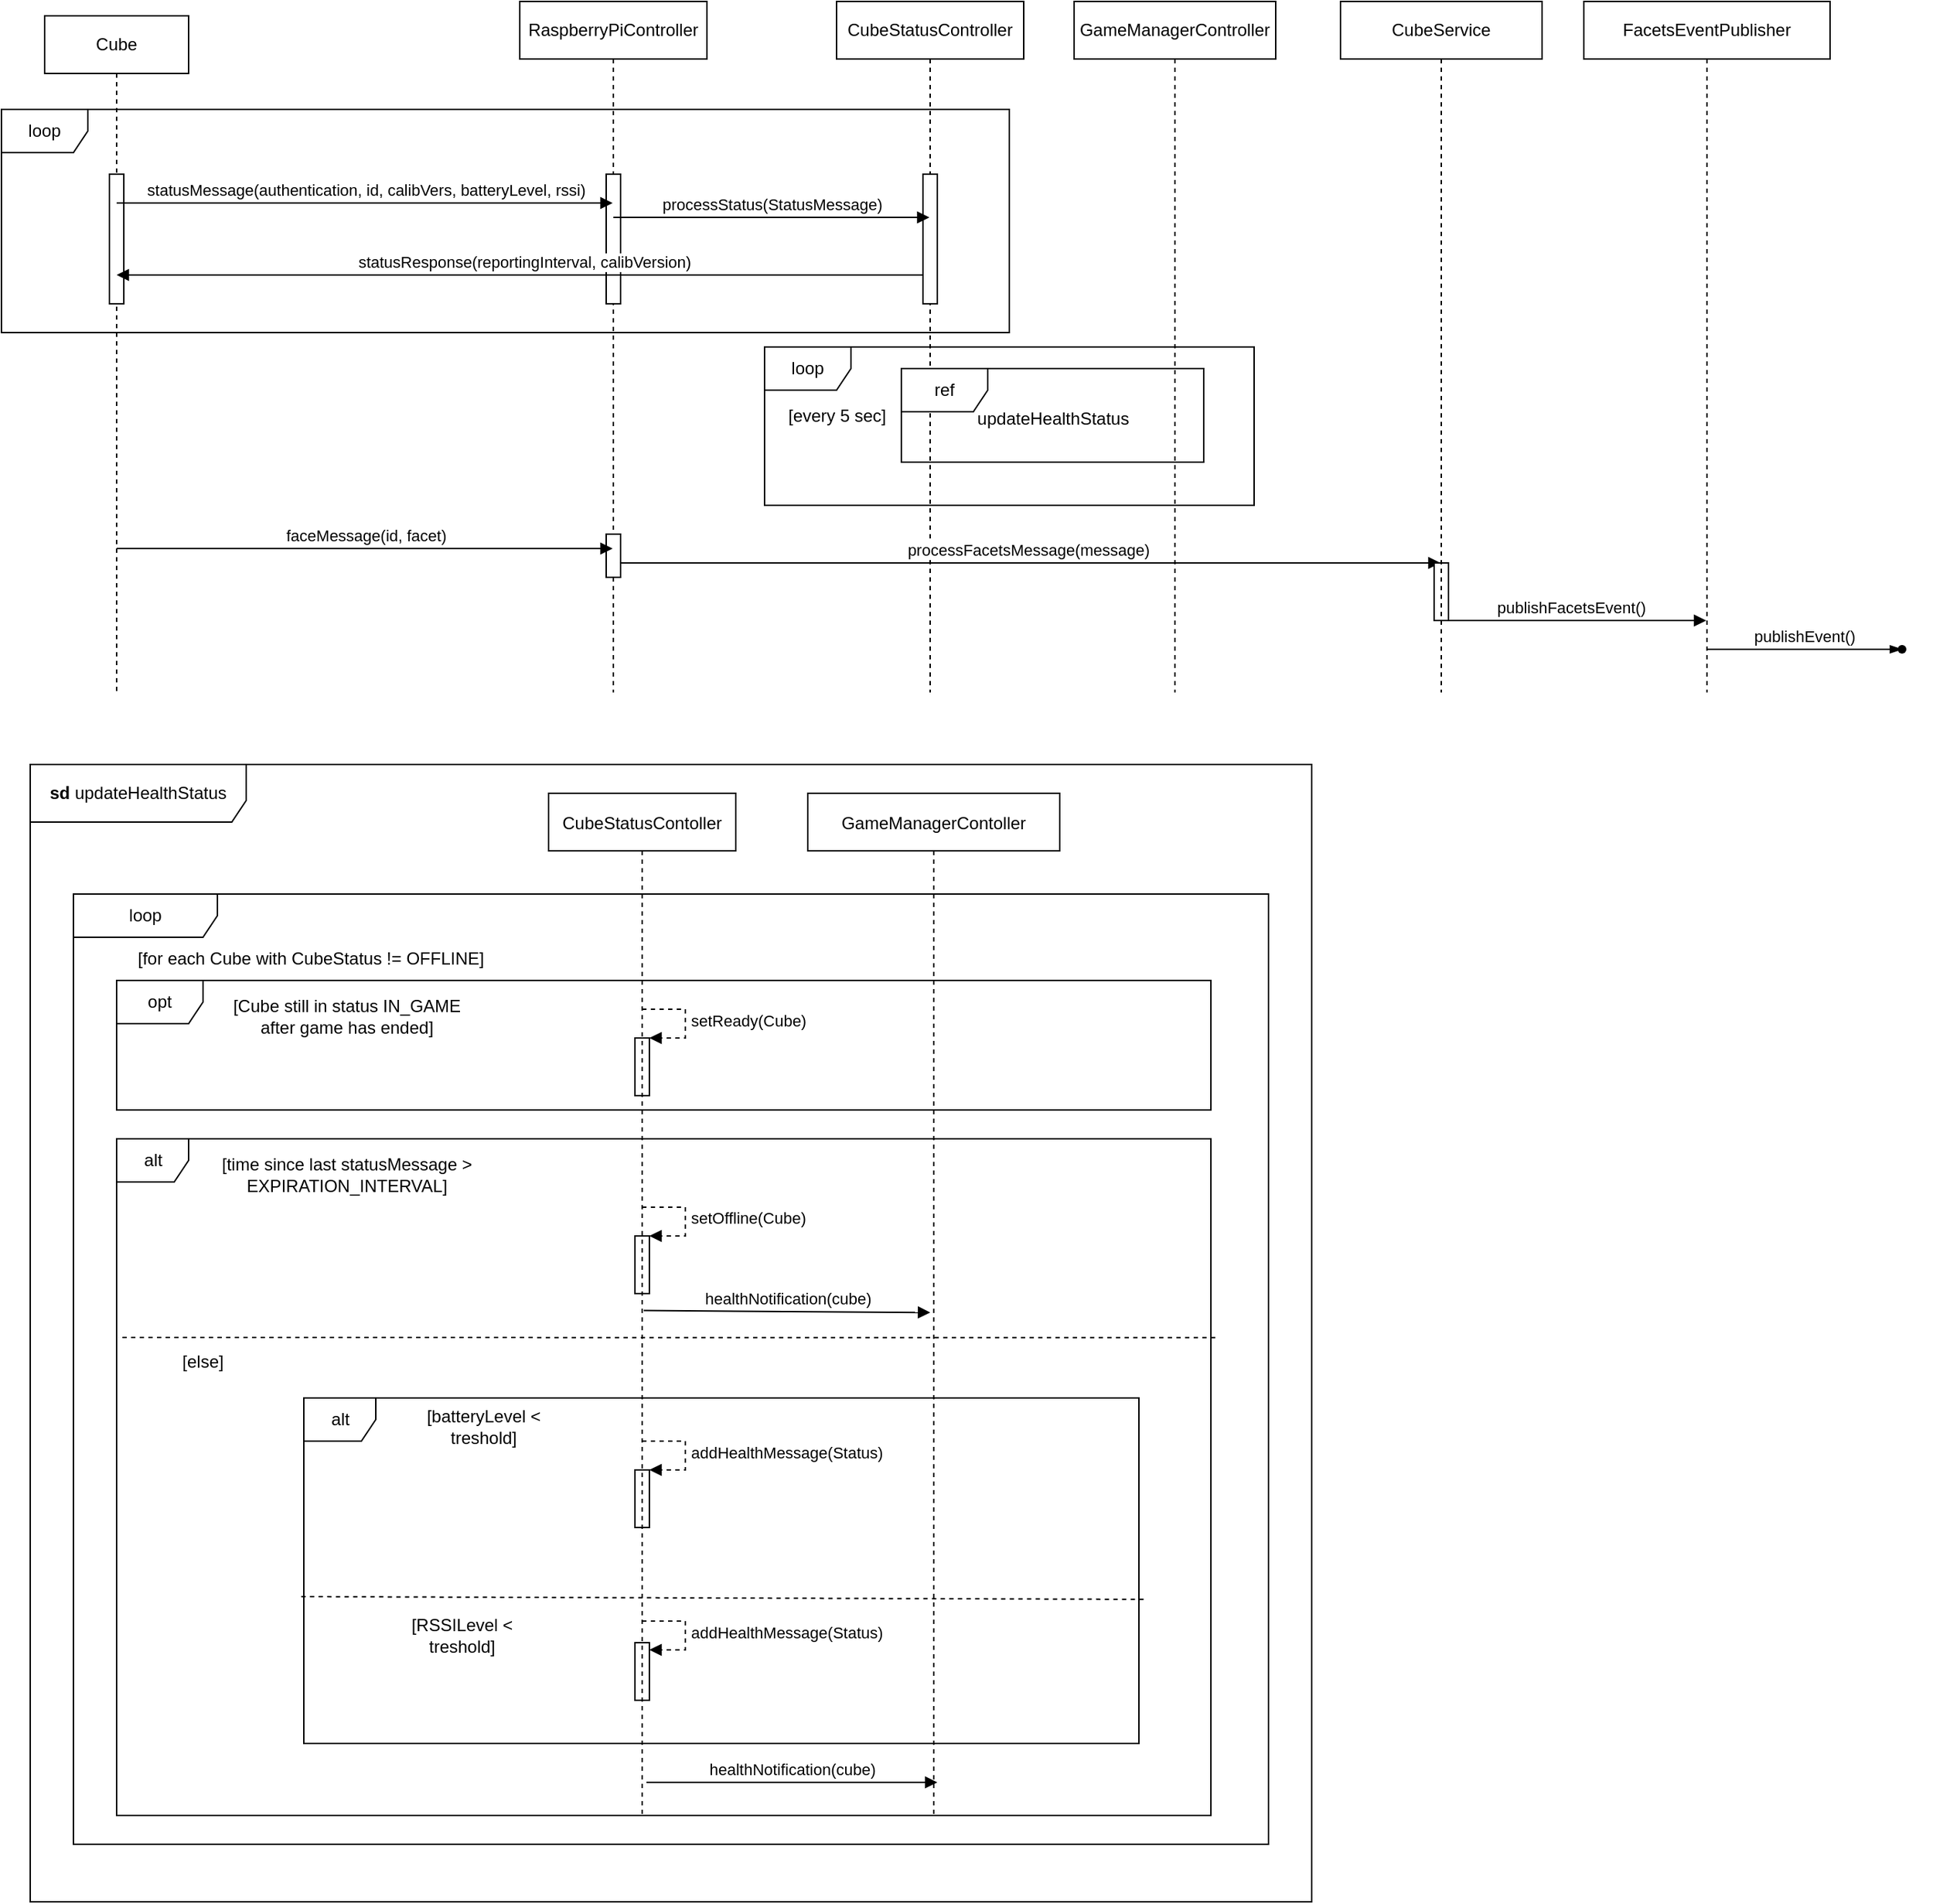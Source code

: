 <mxfile version="14.7.9" type="device"><diagram id="kgpKYQtTHZ0yAKxKKP6v" name="Page-1"><mxGraphModel dx="2422" dy="6404" grid="1" gridSize="10" guides="1" tooltips="1" connect="1" arrows="1" fold="1" page="1" pageScale="1" pageWidth="1000" pageHeight="1400" math="0" shadow="0"><root><mxCell id="0"/><mxCell id="1" parent="0"/><mxCell id="Xp7EoYy_-rGSUlEjASUu-9" value="loop" style="shape=umlFrame;whiteSpace=wrap;html=1;width=100;height=30;" parent="1" vertex="1"><mxGeometry x="-930" y="-4960" width="830" height="660" as="geometry"/></mxCell><mxCell id="Xp7EoYy_-rGSUlEjASUu-8" value="&lt;b&gt;sd&lt;/b&gt; updateHealthStatus" style="shape=umlFrame;whiteSpace=wrap;html=1;width=150;height=40;" parent="1" vertex="1"><mxGeometry x="-960" y="-5050" width="890" height="790" as="geometry"/></mxCell><mxCell id="5-QtTw6PsyDtX9-bifsG-30" value="alt" style="shape=umlFrame;tabPosition=left;html=1;boundedLbl=1;labelInHeader=1;width=50;height=30;" parent="1" vertex="1"><mxGeometry x="-770" y="-4610" width="580" height="240" as="geometry"/></mxCell><mxCell id="5-QtTw6PsyDtX9-bifsG-1" value="alt" style="shape=umlFrame;tabPosition=left;html=1;boundedLbl=1;labelInHeader=1;width=50;height=30;" parent="1" vertex="1"><mxGeometry x="-900" y="-4790" width="760" height="470" as="geometry"/></mxCell><mxCell id="Xp7EoYy_-rGSUlEjASUu-1" value="opt" style="shape=umlFrame;whiteSpace=wrap;html=1;" parent="1" vertex="1"><mxGeometry x="-900" y="-4900" width="760" height="90" as="geometry"/></mxCell><mxCell id="3nuBFxr9cyL0pnOWT2aG-1" value="CubeStatusContoller" style="shape=umlLifeline;perimeter=lifelinePerimeter;container=1;collapsible=0;recursiveResize=0;rounded=0;shadow=0;strokeWidth=1;" parent="1" vertex="1"><mxGeometry x="-600" y="-5030" width="130" height="710" as="geometry"/></mxCell><mxCell id="3nuBFxr9cyL0pnOWT2aG-5" value="GameManagerContoller" style="shape=umlLifeline;perimeter=lifelinePerimeter;container=1;collapsible=0;recursiveResize=0;rounded=0;shadow=0;strokeWidth=1;" parent="1" vertex="1"><mxGeometry x="-420" y="-5030" width="175" height="710" as="geometry"/></mxCell><mxCell id="5-QtTw6PsyDtX9-bifsG-11" value="[time since last statusMessage &amp;gt; EXPIRATION_INTERVAL]" style="text;html=1;strokeColor=none;fillColor=none;align=center;verticalAlign=middle;whiteSpace=wrap;rounded=0;" parent="1" vertex="1"><mxGeometry x="-840" y="-4780" width="200" height="30" as="geometry"/></mxCell><mxCell id="5-QtTw6PsyDtX9-bifsG-16" value="" style="html=1;points=[];perimeter=orthogonalPerimeter;fillColor=none;" parent="1" vertex="1"><mxGeometry x="-540" y="-4722.5" width="10" height="40" as="geometry"/></mxCell><mxCell id="5-QtTw6PsyDtX9-bifsG-17" value="setOffline(Cube)" style="edgeStyle=orthogonalEdgeStyle;html=1;align=left;spacingLeft=2;endArrow=block;rounded=0;entryX=1;entryY=0;dashed=1;" parent="1" target="5-QtTw6PsyDtX9-bifsG-16" edge="1"><mxGeometry relative="1" as="geometry"><mxPoint x="-535" y="-4742.5" as="sourcePoint"/><Array as="points"><mxPoint x="-505" y="-4742.5"/></Array></mxGeometry></mxCell><mxCell id="5-QtTw6PsyDtX9-bifsG-18" value="healthNotification(cube)" style="html=1;verticalAlign=bottom;endArrow=block;exitX=0.508;exitY=0.506;exitDx=0;exitDy=0;exitPerimeter=0;entryX=0.486;entryY=0.508;entryDx=0;entryDy=0;entryPerimeter=0;" parent="1" source="3nuBFxr9cyL0pnOWT2aG-1" target="3nuBFxr9cyL0pnOWT2aG-5" edge="1"><mxGeometry width="80" relative="1" as="geometry"><mxPoint x="-530" y="-4693.5" as="sourcePoint"/><mxPoint x="-340" y="-4693.5" as="targetPoint"/></mxGeometry></mxCell><mxCell id="5-QtTw6PsyDtX9-bifsG-19" value="[Cube still in status IN_GAME after game has ended]" style="text;html=1;strokeColor=none;fillColor=none;align=center;verticalAlign=middle;whiteSpace=wrap;rounded=0;" parent="1" vertex="1"><mxGeometry x="-830" y="-4890" width="180" height="30" as="geometry"/></mxCell><mxCell id="5-QtTw6PsyDtX9-bifsG-23" value="" style="html=1;points=[];perimeter=orthogonalPerimeter;fillColor=none;" parent="1" vertex="1"><mxGeometry x="-540" y="-4860" width="10" height="40" as="geometry"/></mxCell><mxCell id="5-QtTw6PsyDtX9-bifsG-24" value="setReady(Cube)" style="edgeStyle=orthogonalEdgeStyle;html=1;align=left;spacingLeft=2;endArrow=block;rounded=0;entryX=1;entryY=0;dashed=1;" parent="1" target="5-QtTw6PsyDtX9-bifsG-23" edge="1"><mxGeometry relative="1" as="geometry"><mxPoint x="-535" y="-4880" as="sourcePoint"/><Array as="points"><mxPoint x="-505" y="-4880"/></Array></mxGeometry></mxCell><mxCell id="5-QtTw6PsyDtX9-bifsG-27" value="" style="html=1;points=[];perimeter=orthogonalPerimeter;fillColor=none;" parent="1" vertex="1"><mxGeometry x="-540" y="-4560" width="10" height="40" as="geometry"/></mxCell><mxCell id="5-QtTw6PsyDtX9-bifsG-28" value="addHealthMessage(Status)" style="edgeStyle=orthogonalEdgeStyle;html=1;align=left;spacingLeft=2;endArrow=block;rounded=0;entryX=1;entryY=0;dashed=1;" parent="1" target="5-QtTw6PsyDtX9-bifsG-27" edge="1"><mxGeometry relative="1" as="geometry"><mxPoint x="-535" y="-4580" as="sourcePoint"/><Array as="points"><mxPoint x="-505" y="-4580"/></Array></mxGeometry></mxCell><mxCell id="5-QtTw6PsyDtX9-bifsG-31" value="[else]" style="text;html=1;strokeColor=none;fillColor=none;align=center;verticalAlign=middle;whiteSpace=wrap;rounded=0;" parent="1" vertex="1"><mxGeometry x="-940" y="-4650" width="200" height="30" as="geometry"/></mxCell><mxCell id="5-QtTw6PsyDtX9-bifsG-33" value="[batteryLevel &amp;lt; &lt;br&gt;treshold]" style="text;html=1;strokeColor=none;fillColor=none;align=center;verticalAlign=middle;whiteSpace=wrap;rounded=0;" parent="1" vertex="1"><mxGeometry x="-720" y="-4600" width="150" height="20" as="geometry"/></mxCell><mxCell id="5-QtTw6PsyDtX9-bifsG-34" value="[RSSILevel &amp;lt; &lt;br&gt;treshold]" style="text;html=1;strokeColor=none;fillColor=none;align=center;verticalAlign=middle;whiteSpace=wrap;rounded=0;" parent="1" vertex="1"><mxGeometry x="-760" y="-4460" width="200" height="30" as="geometry"/></mxCell><mxCell id="Xp7EoYy_-rGSUlEjASUu-4" value="" style="endArrow=none;dashed=1;html=1;exitX=1.004;exitY=0.294;exitDx=0;exitDy=0;exitPerimeter=0;entryX=0.205;entryY=-0.067;entryDx=0;entryDy=0;entryPerimeter=0;" parent="1" source="5-QtTw6PsyDtX9-bifsG-1" target="5-QtTw6PsyDtX9-bifsG-31" edge="1"><mxGeometry width="50" height="50" relative="1" as="geometry"><mxPoint x="-540" y="-4640" as="sourcePoint"/><mxPoint x="-490" y="-4690" as="targetPoint"/></mxGeometry></mxCell><mxCell id="Xp7EoYy_-rGSUlEjASUu-5" value="" style="endArrow=none;dashed=1;html=1;exitX=-0.003;exitY=0.575;exitDx=0;exitDy=0;exitPerimeter=0;entryX=1.007;entryY=0.583;entryDx=0;entryDy=0;entryPerimeter=0;" parent="1" source="5-QtTw6PsyDtX9-bifsG-30" target="5-QtTw6PsyDtX9-bifsG-30" edge="1"><mxGeometry width="50" height="50" relative="1" as="geometry"><mxPoint x="-540" y="-4640" as="sourcePoint"/><mxPoint x="-490" y="-4690" as="targetPoint"/></mxGeometry></mxCell><mxCell id="5-QtTw6PsyDtX9-bifsG-37" value="healthNotification(cube)" style="html=1;verticalAlign=bottom;endArrow=block;" parent="1" edge="1"><mxGeometry width="80" relative="1" as="geometry"><mxPoint x="-532" y="-4343" as="sourcePoint"/><mxPoint x="-330" y="-4343" as="targetPoint"/></mxGeometry></mxCell><mxCell id="Xp7EoYy_-rGSUlEjASUu-6" value="" style="html=1;points=[];perimeter=orthogonalPerimeter;fillColor=none;" parent="1" vertex="1"><mxGeometry x="-540" y="-4440" width="10" height="40" as="geometry"/></mxCell><mxCell id="Xp7EoYy_-rGSUlEjASUu-7" value="addHealthMessage(Status)" style="edgeStyle=orthogonalEdgeStyle;html=1;align=left;spacingLeft=2;endArrow=block;rounded=0;entryX=1;entryY=0;dashed=1;" parent="1" edge="1"><mxGeometry relative="1" as="geometry"><mxPoint x="-535" y="-4455" as="sourcePoint"/><Array as="points"><mxPoint x="-505" y="-4455"/></Array><mxPoint x="-530" y="-4435" as="targetPoint"/></mxGeometry></mxCell><mxCell id="ssuMUUbshPYZuSskIIPG-1" value="Cube" style="shape=umlLifeline;perimeter=lifelinePerimeter;whiteSpace=wrap;html=1;container=1;collapsible=0;recursiveResize=0;outlineConnect=0;" parent="1" vertex="1"><mxGeometry x="-950" y="-5570" width="100" height="470" as="geometry"/></mxCell><mxCell id="ssuMUUbshPYZuSskIIPG-2" value="RaspberryPiController" style="shape=umlLifeline;perimeter=lifelinePerimeter;whiteSpace=wrap;html=1;container=1;collapsible=0;recursiveResize=0;outlineConnect=0;" parent="1" vertex="1"><mxGeometry x="-620" y="-5580" width="130" height="480" as="geometry"/></mxCell><mxCell id="ssuMUUbshPYZuSskIIPG-3" value="CubeStatusController" style="shape=umlLifeline;perimeter=lifelinePerimeter;whiteSpace=wrap;html=1;container=1;collapsible=0;recursiveResize=0;outlineConnect=0;" parent="1" vertex="1"><mxGeometry x="-400" y="-5580" width="130" height="480" as="geometry"/></mxCell><mxCell id="ssuMUUbshPYZuSskIIPG-6" value="GameManagerController" style="shape=umlLifeline;perimeter=lifelinePerimeter;whiteSpace=wrap;html=1;container=1;collapsible=0;recursiveResize=0;outlineConnect=0;" parent="1" vertex="1"><mxGeometry x="-235" y="-5580" width="140" height="480" as="geometry"/></mxCell><mxCell id="ssuMUUbshPYZuSskIIPG-7" value="processFacetsMessage(message)" style="html=1;verticalAlign=bottom;endArrow=block;" parent="1" source="ssuMUUbshPYZuSskIIPG-2" target="fuX3o8f2cuO68i7bKbpI-1" edge="1"><mxGeometry width="80" relative="1" as="geometry"><mxPoint x="-550" y="-5190" as="sourcePoint"/><mxPoint x="-205.5" y="-5190" as="targetPoint"/><Array as="points"><mxPoint x="-510" y="-5190"/></Array></mxGeometry></mxCell><mxCell id="ssuMUUbshPYZuSskIIPG-8" value="" style="html=1;points=[];perimeter=orthogonalPerimeter;" parent="1" vertex="1"><mxGeometry x="15" y="-5190" width="10" height="40" as="geometry"/></mxCell><mxCell id="ssuMUUbshPYZuSskIIPG-10" value="" style="html=1;points=[];perimeter=orthogonalPerimeter;" parent="1" vertex="1"><mxGeometry x="-905" y="-5460" width="10" height="90" as="geometry"/></mxCell><mxCell id="ssuMUUbshPYZuSskIIPG-11" value="" style="html=1;points=[];perimeter=orthogonalPerimeter;" parent="1" vertex="1"><mxGeometry x="-560" y="-5460" width="10" height="90" as="geometry"/></mxCell><mxCell id="ssuMUUbshPYZuSskIIPG-12" value="statusMessage(authentication, id, calibVers, batteryLevel, rssi)" style="html=1;verticalAlign=bottom;endArrow=block;" parent="1" target="ssuMUUbshPYZuSskIIPG-2" edge="1"><mxGeometry width="80" relative="1" as="geometry"><mxPoint x="-900" y="-5440" as="sourcePoint"/><mxPoint x="-820" y="-5440" as="targetPoint"/></mxGeometry></mxCell><mxCell id="ssuMUUbshPYZuSskIIPG-13" value="statusResponse(reportingInterval, calibVersion)" style="html=1;verticalAlign=bottom;endArrow=none;startArrow=block;startFill=1;endFill=0;" parent="1" target="ssuMUUbshPYZuSskIIPG-3" edge="1"><mxGeometry width="80" relative="1" as="geometry"><mxPoint x="-900" y="-5390" as="sourcePoint"/><mxPoint x="-555.5" y="-5390" as="targetPoint"/></mxGeometry></mxCell><mxCell id="ssuMUUbshPYZuSskIIPG-14" value="" style="html=1;points=[];perimeter=orthogonalPerimeter;" parent="1" vertex="1"><mxGeometry x="-340" y="-5460" width="10" height="90" as="geometry"/></mxCell><mxCell id="ssuMUUbshPYZuSskIIPG-15" value="processStatus(StatusMessage)" style="html=1;verticalAlign=bottom;endArrow=block;" parent="1" source="ssuMUUbshPYZuSskIIPG-2" target="ssuMUUbshPYZuSskIIPG-3" edge="1"><mxGeometry width="80" relative="1" as="geometry"><mxPoint x="-550" y="-5430.5" as="sourcePoint"/><mxPoint x="-400" y="-5430" as="targetPoint"/><Array as="points"><mxPoint x="-460" y="-5430"/></Array></mxGeometry></mxCell><mxCell id="ssuMUUbshPYZuSskIIPG-16" value="" style="html=1;points=[];perimeter=orthogonalPerimeter;" parent="1" vertex="1"><mxGeometry x="-560" y="-5210" width="10" height="30" as="geometry"/></mxCell><mxCell id="ssuMUUbshPYZuSskIIPG-17" value="faceMessage(id, facet)" style="html=1;verticalAlign=bottom;endArrow=block;" parent="1" edge="1"><mxGeometry width="80" relative="1" as="geometry"><mxPoint x="-900" y="-5200" as="sourcePoint"/><mxPoint x="-555.5" y="-5200" as="targetPoint"/></mxGeometry></mxCell><mxCell id="ssuMUUbshPYZuSskIIPG-18" value="loop" style="shape=umlFrame;whiteSpace=wrap;html=1;" parent="1" vertex="1"><mxGeometry x="-980" y="-5505" width="700" height="155" as="geometry"/></mxCell><mxCell id="ssuMUUbshPYZuSskIIPG-19" value="ref" style="shape=umlFrame;whiteSpace=wrap;html=1;" parent="1" vertex="1"><mxGeometry x="-355" y="-5325" width="210" height="65" as="geometry"/></mxCell><mxCell id="ssuMUUbshPYZuSskIIPG-21" value="[every 5 sec]" style="text;html=1;align=center;verticalAlign=middle;resizable=0;points=[];autosize=1;strokeColor=none;" parent="1" vertex="1"><mxGeometry x="-440" y="-5302.5" width="80" height="20" as="geometry"/></mxCell><mxCell id="ssuMUUbshPYZuSskIIPG-22" value="loop" style="shape=umlFrame;whiteSpace=wrap;html=1;" parent="1" vertex="1"><mxGeometry x="-450" y="-5340" width="340" height="110" as="geometry"/></mxCell><mxCell id="ssuMUUbshPYZuSskIIPG-23" value="updateHealthStatus" style="text;html=1;align=center;verticalAlign=middle;resizable=0;points=[];autosize=1;strokeColor=none;" parent="1" vertex="1"><mxGeometry x="-310" y="-5300" width="120" height="20" as="geometry"/></mxCell><mxCell id="ssuMUUbshPYZuSskIIPG-26" value="[for each Cube with CubeStatus != OFFLINE]" style="text;html=1;strokeColor=none;fillColor=none;align=center;verticalAlign=middle;whiteSpace=wrap;rounded=0;" parent="1" vertex="1"><mxGeometry x="-895" y="-4930" width="260" height="30" as="geometry"/></mxCell><mxCell id="fuX3o8f2cuO68i7bKbpI-1" value="CubeService" style="shape=umlLifeline;perimeter=lifelinePerimeter;whiteSpace=wrap;html=1;container=1;collapsible=0;recursiveResize=0;outlineConnect=0;" vertex="1" parent="1"><mxGeometry x="-50" y="-5580" width="140" height="480" as="geometry"/></mxCell><mxCell id="fuX3o8f2cuO68i7bKbpI-2" value="FacetsEventPublisher" style="shape=umlLifeline;perimeter=lifelinePerimeter;whiteSpace=wrap;html=1;container=1;collapsible=0;recursiveResize=0;outlineConnect=0;" vertex="1" parent="1"><mxGeometry x="119" y="-5580" width="171" height="480" as="geometry"/></mxCell><mxCell id="fuX3o8f2cuO68i7bKbpI-4" value="publishFacetsEvent()" style="html=1;verticalAlign=bottom;endArrow=block;" edge="1" parent="1" target="fuX3o8f2cuO68i7bKbpI-2"><mxGeometry width="80" relative="1" as="geometry"><mxPoint x="15" y="-5150" as="sourcePoint"/><mxPoint x="359.5" y="-5150" as="targetPoint"/></mxGeometry></mxCell><mxCell id="fuX3o8f2cuO68i7bKbpI-5" value="publishEvent()" style="html=1;verticalAlign=bottom;startArrow=blockThin;startFill=1;endArrow=none;startSize=6;endSize=8;endFill=0;" edge="1" parent="1" target="fuX3o8f2cuO68i7bKbpI-2"><mxGeometry width="80" relative="1" as="geometry"><mxPoint x="340" y="-5130" as="sourcePoint"/><mxPoint x="330" y="-5210" as="targetPoint"/><Array as="points"><mxPoint x="330" y="-5130"/></Array></mxGeometry></mxCell><mxCell id="fuX3o8f2cuO68i7bKbpI-6" value="" style="shape=waypoint;sketch=0;fillStyle=solid;size=6;pointerEvents=1;points=[];fillColor=none;resizable=0;rotatable=0;perimeter=centerPerimeter;snapToPoint=1;" vertex="1" parent="1"><mxGeometry x="320" y="-5150" width="40" height="40" as="geometry"/></mxCell></root></mxGraphModel></diagram></mxfile>